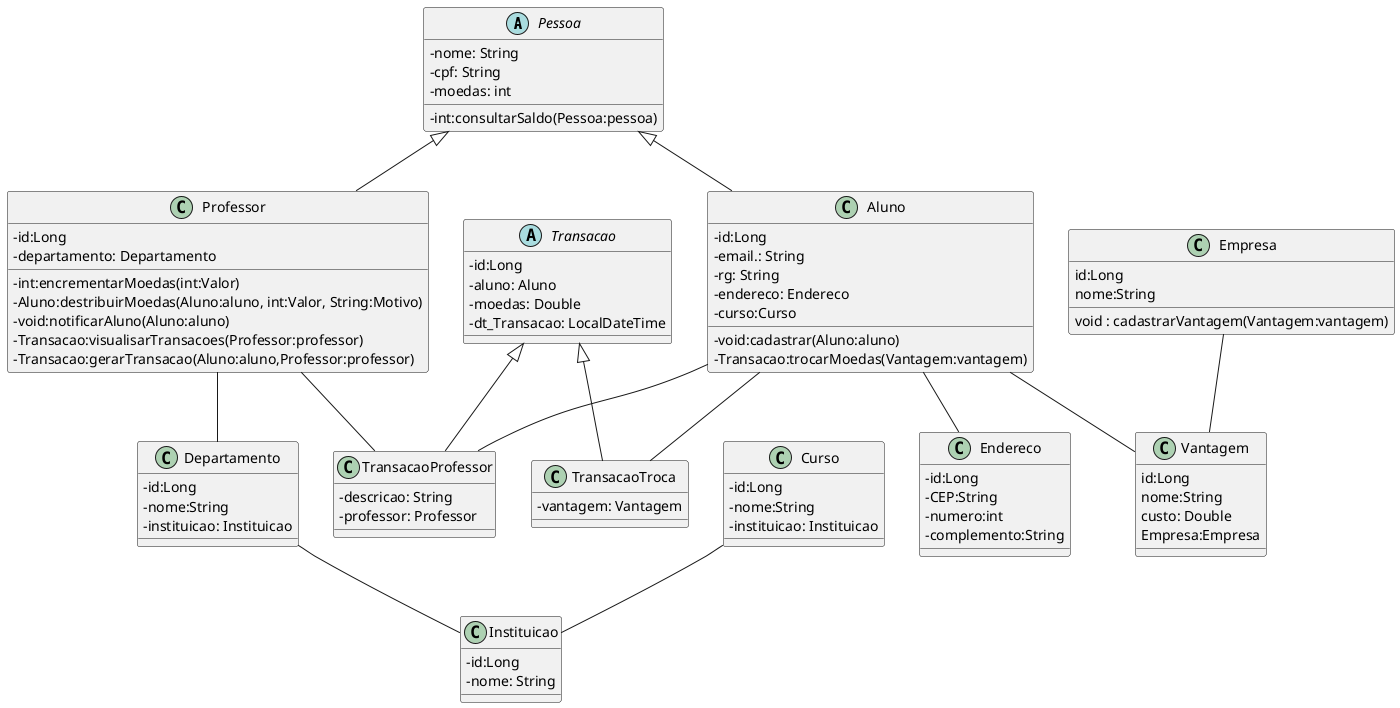 @startuml
skinparam classAttributeIconSize 0

abstract class Pessoa{
-nome: String
-cpf: String
-moedas: int
-int:consultarSaldo(Pessoa:pessoa)
}

class Aluno extends Pessoa{
-id:Long
-email.: String
-rg: String
-endereco: Endereco
-curso:Curso
-void:cadastrar(Aluno:aluno)
-Transacao:trocarMoedas(Vantagem:vantagem)
}

class Professor extends Pessoa{
-id:Long
-departamento: Departamento
-int:encrementarMoedas(int:Valor)
-Aluno:destribuirMoedas(Aluno:aluno, int:Valor, String:Motivo)
-void:notificarAluno(Aluno:aluno)
-Transacao:visualisarTransacoes(Professor:professor)
-Transacao:gerarTransacao(Aluno:aluno,Professor:professor)
}

class Endereco{
-id:Long
-CEP:String
-numero:int
-complemento:String
}

class Instituicao{
-id:Long
-nome: String
}

class Departamento{
-id:Long
-nome:String
-instituicao: Instituicao
}

class Curso{
-id:Long
-nome:String
-instituicao: Instituicao
}

class TransacaoProfessor extends Transacao{
-descricao: String
-professor: Professor
}

class TransacaoTroca extends Transacao{
-vantagem: Vantagem
}

abstract class Transacao{
-id:Long
-aluno: Aluno
-moedas: Double
-dt_Transacao: LocalDateTime
}

class Vantagem{
id:Long
nome:String
custo: Double
Empresa:Empresa
}

class Empresa{
id:Long
nome:String
void : cadastrarVantagem(Vantagem:vantagem)
}


Aluno -- TransacaoProfessor
Aluno -- Endereco
Aluno -- Vantagem
Aluno -- TransacaoTroca
Empresa -- Vantagem
Professor -- Departamento
Professor -- TransacaoProfessor
Departamento -- Instituicao
Curso -- Instituicao



@enduml